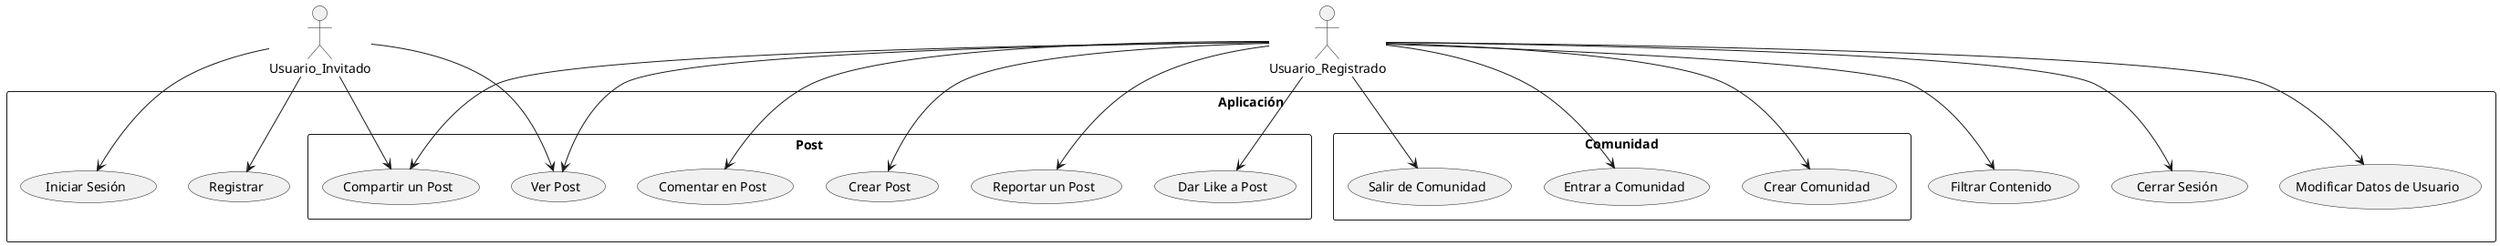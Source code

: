 @startuml

actor Usuario_Invitado
actor Usuario_Registrado

rectangle "Aplicación" {
    usecase "Registrar" as UC1
    usecase "Iniciar Sesión" as UC2
    usecase "Cerrar Sesión" as UC3
    
    rectangle "Post" {
        usecase "Ver Post" as UC4
        usecase "Crear Post" as UC5
        usecase "Comentar en Post" as UC6
        usecase "Dar Like a Post" as UC7
        usecase "Compartir un Post" as UC8
        usecase "Reportar un Post" as UC9
    }
    
    rectangle "Comunidad" {
        usecase "Entrar a Comunidad" as UC10
        usecase "Salir de Comunidad" as UC11
        usecase "Crear Comunidad" as UC12
    }
  
    usecase "Filtrar Contenido" as UC13
    usecase "Modificar Datos de Usuario" as UC14
}

Usuario_Invitado --> UC1
Usuario_Invitado --> UC2
Usuario_Invitado --> UC4
Usuario_Invitado --> UC8

Usuario_Registrado --> UC3
Usuario_Registrado --> UC4
Usuario_Registrado --> UC5
Usuario_Registrado --> UC6
Usuario_Registrado --> UC7
Usuario_Registrado --> UC8
Usuario_Registrado --> UC9
Usuario_Registrado --> UC10
Usuario_Registrado --> UC11
Usuario_Registrado --> UC12
Usuario_Registrado --> UC13
Usuario_Registrado --> UC14

@enduml
